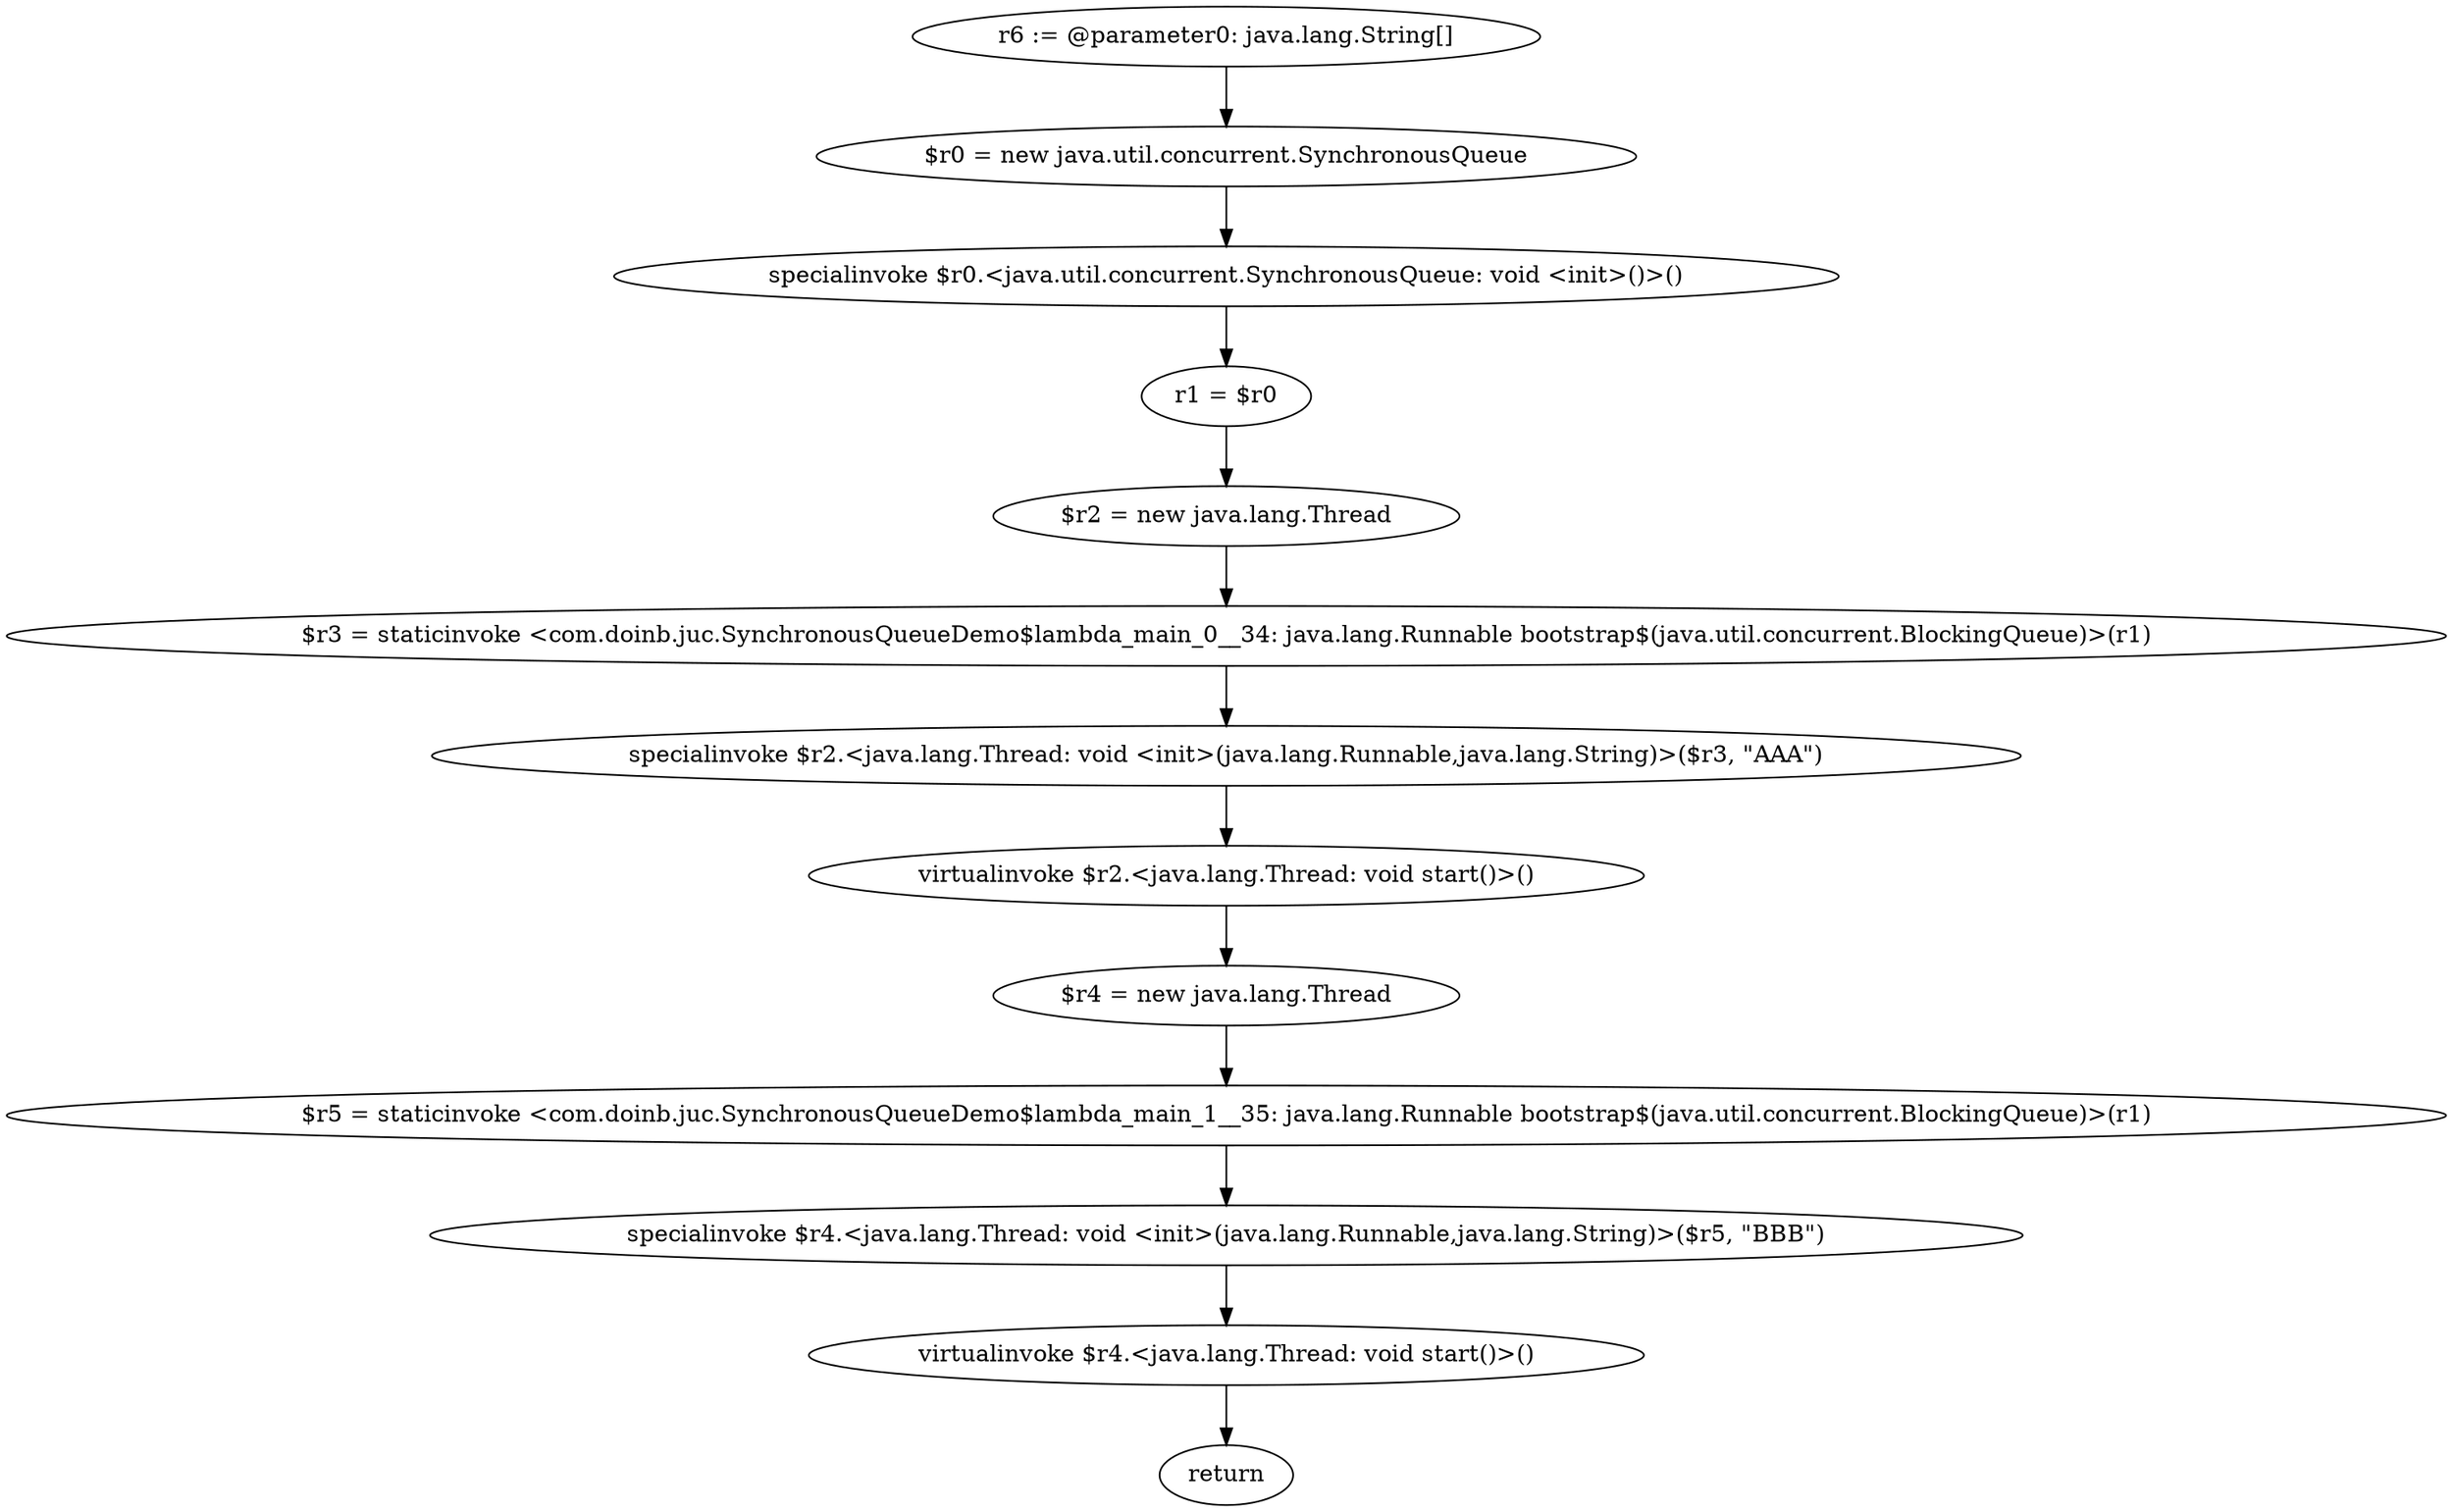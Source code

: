 digraph "unitGraph" {
    "r6 := @parameter0: java.lang.String[]"
    "$r0 = new java.util.concurrent.SynchronousQueue"
    "specialinvoke $r0.<java.util.concurrent.SynchronousQueue: void <init>()>()"
    "r1 = $r0"
    "$r2 = new java.lang.Thread"
    "$r3 = staticinvoke <com.doinb.juc.SynchronousQueueDemo$lambda_main_0__34: java.lang.Runnable bootstrap$(java.util.concurrent.BlockingQueue)>(r1)"
    "specialinvoke $r2.<java.lang.Thread: void <init>(java.lang.Runnable,java.lang.String)>($r3, \"AAA\")"
    "virtualinvoke $r2.<java.lang.Thread: void start()>()"
    "$r4 = new java.lang.Thread"
    "$r5 = staticinvoke <com.doinb.juc.SynchronousQueueDemo$lambda_main_1__35: java.lang.Runnable bootstrap$(java.util.concurrent.BlockingQueue)>(r1)"
    "specialinvoke $r4.<java.lang.Thread: void <init>(java.lang.Runnable,java.lang.String)>($r5, \"BBB\")"
    "virtualinvoke $r4.<java.lang.Thread: void start()>()"
    "return"
    "r6 := @parameter0: java.lang.String[]"->"$r0 = new java.util.concurrent.SynchronousQueue";
    "$r0 = new java.util.concurrent.SynchronousQueue"->"specialinvoke $r0.<java.util.concurrent.SynchronousQueue: void <init>()>()";
    "specialinvoke $r0.<java.util.concurrent.SynchronousQueue: void <init>()>()"->"r1 = $r0";
    "r1 = $r0"->"$r2 = new java.lang.Thread";
    "$r2 = new java.lang.Thread"->"$r3 = staticinvoke <com.doinb.juc.SynchronousQueueDemo$lambda_main_0__34: java.lang.Runnable bootstrap$(java.util.concurrent.BlockingQueue)>(r1)";
    "$r3 = staticinvoke <com.doinb.juc.SynchronousQueueDemo$lambda_main_0__34: java.lang.Runnable bootstrap$(java.util.concurrent.BlockingQueue)>(r1)"->"specialinvoke $r2.<java.lang.Thread: void <init>(java.lang.Runnable,java.lang.String)>($r3, \"AAA\")";
    "specialinvoke $r2.<java.lang.Thread: void <init>(java.lang.Runnable,java.lang.String)>($r3, \"AAA\")"->"virtualinvoke $r2.<java.lang.Thread: void start()>()";
    "virtualinvoke $r2.<java.lang.Thread: void start()>()"->"$r4 = new java.lang.Thread";
    "$r4 = new java.lang.Thread"->"$r5 = staticinvoke <com.doinb.juc.SynchronousQueueDemo$lambda_main_1__35: java.lang.Runnable bootstrap$(java.util.concurrent.BlockingQueue)>(r1)";
    "$r5 = staticinvoke <com.doinb.juc.SynchronousQueueDemo$lambda_main_1__35: java.lang.Runnable bootstrap$(java.util.concurrent.BlockingQueue)>(r1)"->"specialinvoke $r4.<java.lang.Thread: void <init>(java.lang.Runnable,java.lang.String)>($r5, \"BBB\")";
    "specialinvoke $r4.<java.lang.Thread: void <init>(java.lang.Runnable,java.lang.String)>($r5, \"BBB\")"->"virtualinvoke $r4.<java.lang.Thread: void start()>()";
    "virtualinvoke $r4.<java.lang.Thread: void start()>()"->"return";
}
